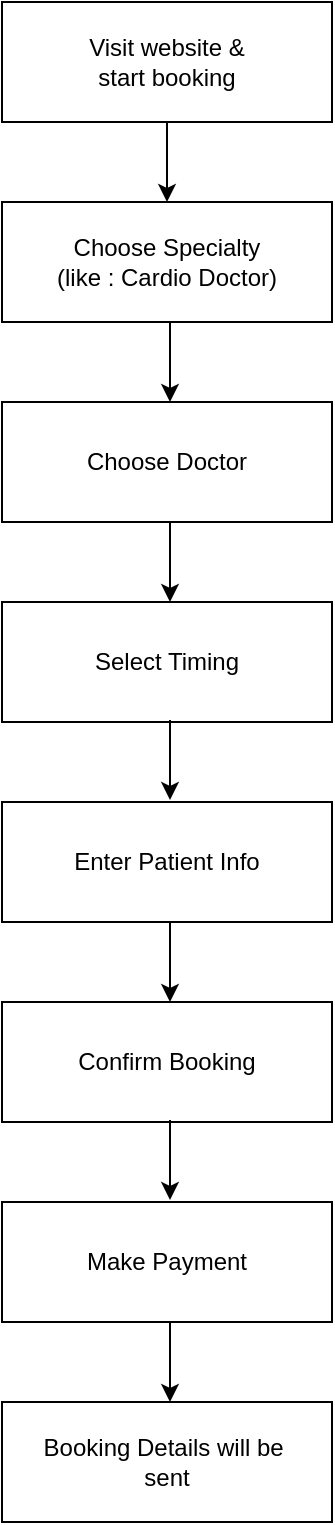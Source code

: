 <mxfile version="24.3.1" type="github">
  <diagram name="Page-1" id="0to0oQ9XVxcDMpXjb0O5">
    <mxGraphModel dx="662" dy="454" grid="1" gridSize="10" guides="1" tooltips="1" connect="1" arrows="1" fold="1" page="1" pageScale="1" pageWidth="850" pageHeight="1100" math="0" shadow="0">
      <root>
        <mxCell id="0" />
        <mxCell id="1" parent="0" />
        <mxCell id="t1a_SNZyHTid0xKVNyoC-8" value="Visit website &amp;amp;&lt;div&gt;start booking&lt;/div&gt;" style="rounded=0;whiteSpace=wrap;html=1;" vertex="1" parent="1">
          <mxGeometry x="305" y="40" width="165" height="60" as="geometry" />
        </mxCell>
        <mxCell id="t1a_SNZyHTid0xKVNyoC-9" value="Choose Specialty&lt;br&gt;(like : Cardio Doctor)" style="rounded=0;whiteSpace=wrap;html=1;" vertex="1" parent="1">
          <mxGeometry x="305" y="140" width="165" height="60" as="geometry" />
        </mxCell>
        <mxCell id="t1a_SNZyHTid0xKVNyoC-10" value="Choose Doctor" style="rounded=0;whiteSpace=wrap;html=1;" vertex="1" parent="1">
          <mxGeometry x="305" y="240" width="165" height="60" as="geometry" />
        </mxCell>
        <mxCell id="t1a_SNZyHTid0xKVNyoC-11" value="Select Timing" style="rounded=0;whiteSpace=wrap;html=1;" vertex="1" parent="1">
          <mxGeometry x="305" y="340" width="165" height="60" as="geometry" />
        </mxCell>
        <mxCell id="t1a_SNZyHTid0xKVNyoC-12" value="Enter Patient Info" style="rounded=0;whiteSpace=wrap;html=1;" vertex="1" parent="1">
          <mxGeometry x="305" y="440" width="165" height="60" as="geometry" />
        </mxCell>
        <mxCell id="t1a_SNZyHTid0xKVNyoC-13" value="Confirm Booking" style="rounded=0;whiteSpace=wrap;html=1;" vertex="1" parent="1">
          <mxGeometry x="305" y="540" width="165" height="60" as="geometry" />
        </mxCell>
        <mxCell id="t1a_SNZyHTid0xKVNyoC-14" value="Make Payment" style="rounded=0;whiteSpace=wrap;html=1;" vertex="1" parent="1">
          <mxGeometry x="305" y="640" width="165" height="60" as="geometry" />
        </mxCell>
        <mxCell id="t1a_SNZyHTid0xKVNyoC-15" value="Booking Details will be&amp;nbsp;&lt;div&gt;sent&lt;/div&gt;" style="rounded=0;whiteSpace=wrap;html=1;" vertex="1" parent="1">
          <mxGeometry x="305" y="740" width="165" height="60" as="geometry" />
        </mxCell>
        <mxCell id="t1a_SNZyHTid0xKVNyoC-16" value="" style="endArrow=classic;html=1;rounded=0;entryX=0.5;entryY=0;entryDx=0;entryDy=0;exitX=0.5;exitY=1;exitDx=0;exitDy=0;" edge="1" parent="1" source="t1a_SNZyHTid0xKVNyoC-8" target="t1a_SNZyHTid0xKVNyoC-9">
          <mxGeometry width="50" height="50" relative="1" as="geometry">
            <mxPoint x="391" y="100" as="sourcePoint" />
            <mxPoint x="392.23" y="139.4" as="targetPoint" />
          </mxGeometry>
        </mxCell>
        <mxCell id="t1a_SNZyHTid0xKVNyoC-17" value="" style="endArrow=classic;html=1;rounded=0;entryX=0.5;entryY=0;entryDx=0;entryDy=0;exitX=0.5;exitY=1;exitDx=0;exitDy=0;" edge="1" parent="1">
          <mxGeometry width="50" height="50" relative="1" as="geometry">
            <mxPoint x="389" y="200" as="sourcePoint" />
            <mxPoint x="389" y="240" as="targetPoint" />
          </mxGeometry>
        </mxCell>
        <mxCell id="t1a_SNZyHTid0xKVNyoC-18" value="" style="endArrow=classic;html=1;rounded=0;entryX=0.5;entryY=0;entryDx=0;entryDy=0;exitX=0.5;exitY=1;exitDx=0;exitDy=0;" edge="1" parent="1">
          <mxGeometry width="50" height="50" relative="1" as="geometry">
            <mxPoint x="389" y="300" as="sourcePoint" />
            <mxPoint x="389" y="340" as="targetPoint" />
          </mxGeometry>
        </mxCell>
        <mxCell id="t1a_SNZyHTid0xKVNyoC-19" value="" style="endArrow=classic;html=1;rounded=0;entryX=0.5;entryY=0;entryDx=0;entryDy=0;exitX=0.5;exitY=1;exitDx=0;exitDy=0;" edge="1" parent="1">
          <mxGeometry width="50" height="50" relative="1" as="geometry">
            <mxPoint x="389" y="399" as="sourcePoint" />
            <mxPoint x="389" y="439" as="targetPoint" />
          </mxGeometry>
        </mxCell>
        <mxCell id="t1a_SNZyHTid0xKVNyoC-20" value="" style="endArrow=classic;html=1;rounded=0;entryX=0.5;entryY=0;entryDx=0;entryDy=0;exitX=0.5;exitY=1;exitDx=0;exitDy=0;" edge="1" parent="1">
          <mxGeometry width="50" height="50" relative="1" as="geometry">
            <mxPoint x="389" y="500" as="sourcePoint" />
            <mxPoint x="389" y="540" as="targetPoint" />
          </mxGeometry>
        </mxCell>
        <mxCell id="t1a_SNZyHTid0xKVNyoC-21" value="" style="endArrow=classic;html=1;rounded=0;entryX=0.5;entryY=0;entryDx=0;entryDy=0;exitX=0.5;exitY=1;exitDx=0;exitDy=0;" edge="1" parent="1">
          <mxGeometry width="50" height="50" relative="1" as="geometry">
            <mxPoint x="389" y="599" as="sourcePoint" />
            <mxPoint x="389" y="639" as="targetPoint" />
          </mxGeometry>
        </mxCell>
        <mxCell id="t1a_SNZyHTid0xKVNyoC-22" value="" style="endArrow=classic;html=1;rounded=0;entryX=0.5;entryY=0;entryDx=0;entryDy=0;exitX=0.5;exitY=1;exitDx=0;exitDy=0;" edge="1" parent="1">
          <mxGeometry width="50" height="50" relative="1" as="geometry">
            <mxPoint x="389" y="700" as="sourcePoint" />
            <mxPoint x="389" y="740" as="targetPoint" />
          </mxGeometry>
        </mxCell>
      </root>
    </mxGraphModel>
  </diagram>
</mxfile>
